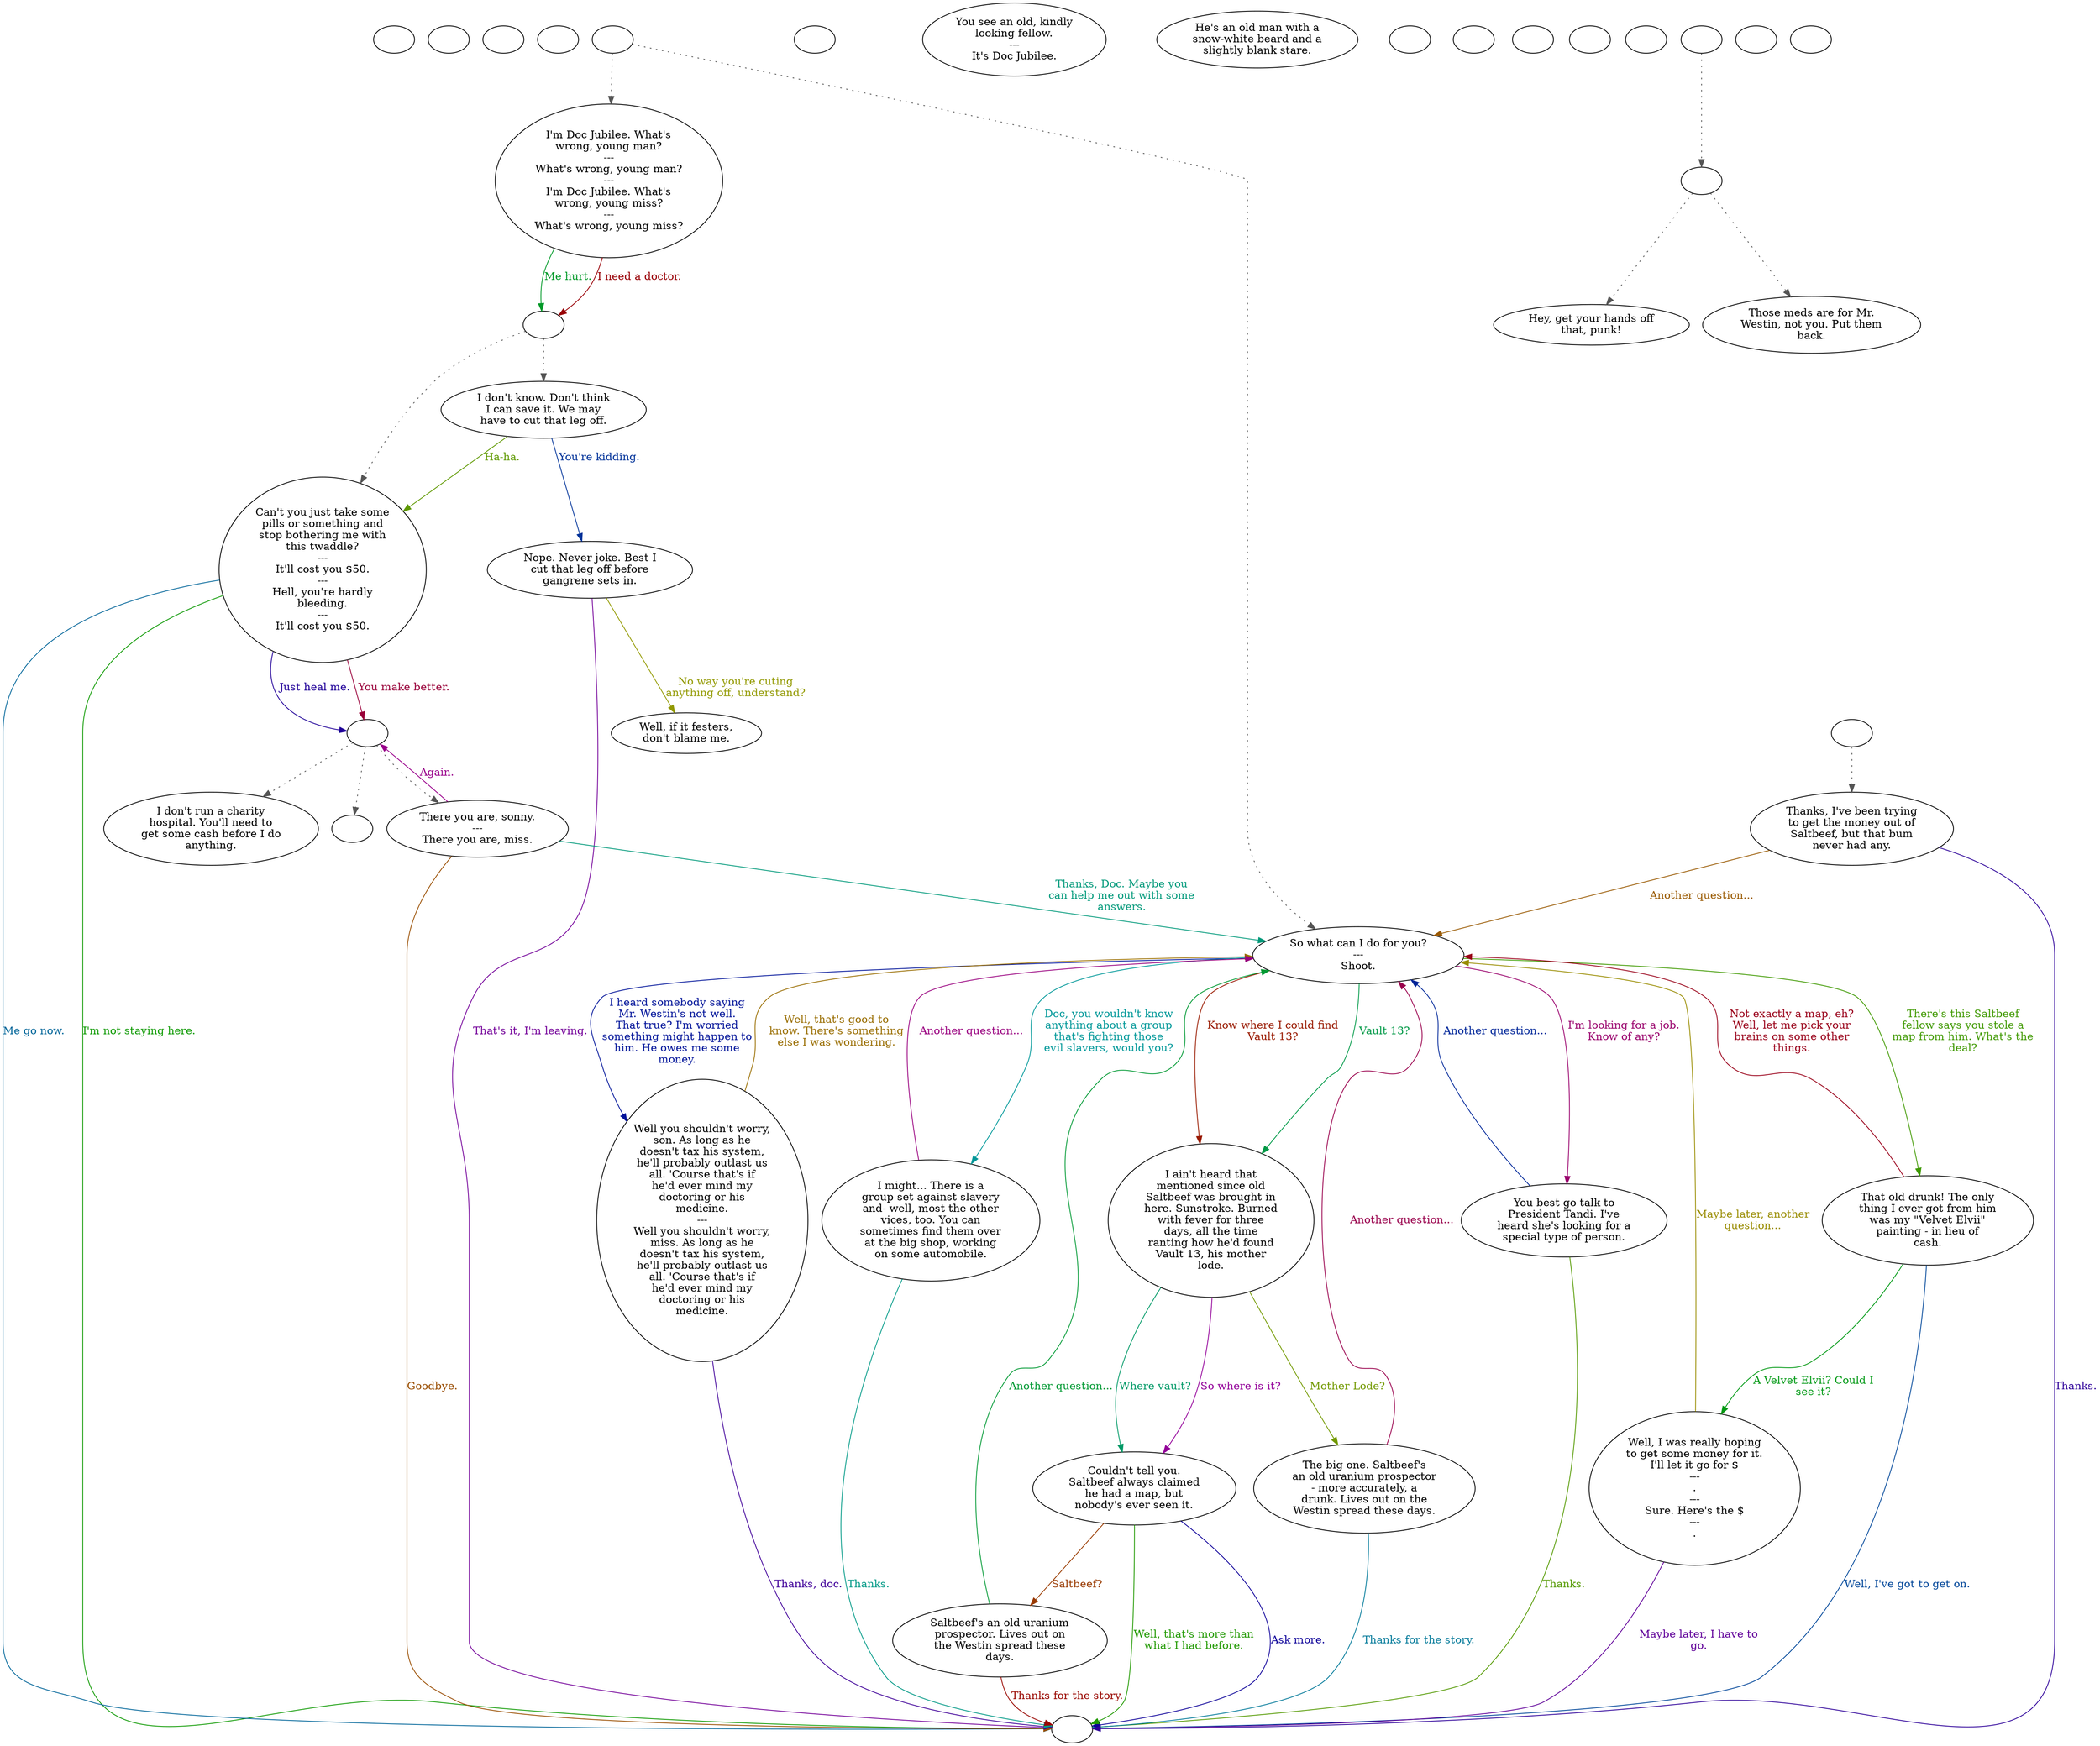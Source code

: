 digraph scdocjub {
  "checkPartyMembersNearDoor" [style=filled       fillcolor="#FFFFFF"       color="#000000"]
  "checkPartyMembersNearDoor" [label=""]
  "start" [style=filled       fillcolor="#FFFFFF"       color="#000000"]
  "start" [label=""]
  "critter_p_proc" [style=filled       fillcolor="#FFFFFF"       color="#000000"]
  "critter_p_proc" [label=""]
  "pickup_p_proc" [style=filled       fillcolor="#FFFFFF"       color="#000000"]
  "pickup_p_proc" [label=""]
  "talk_p_proc" [style=filled       fillcolor="#FFFFFF"       color="#000000"]
  "talk_p_proc" -> "Node001" [style=dotted color="#555555"]
  "talk_p_proc" -> "Node008" [style=dotted color="#555555"]
  "talk_p_proc" [label=""]
  "destroy_p_proc" [style=filled       fillcolor="#FFFFFF"       color="#000000"]
  "destroy_p_proc" [label=""]
  "look_at_p_proc" [style=filled       fillcolor="#FFFFFF"       color="#000000"]
  "look_at_p_proc" [label="You see an old, kindly\nlooking fellow.\n---\nIt's Doc Jubilee."]
  "description_p_proc" [style=filled       fillcolor="#FFFFFF"       color="#000000"]
  "description_p_proc" [label="He's an old man with a\nsnow-white beard and a\nslightly blank stare."]
  "use_skill_on_p_proc" [style=filled       fillcolor="#FFFFFF"       color="#000000"]
  "use_skill_on_p_proc" [label=""]
  "damage_p_proc" [style=filled       fillcolor="#FFFFFF"       color="#000000"]
  "damage_p_proc" [label=""]
  "map_enter_p_proc" [style=filled       fillcolor="#FFFFFF"       color="#000000"]
  "map_enter_p_proc" [label=""]
  "combat_p_proc" [style=filled       fillcolor="#FFFFFF"       color="#000000"]
  "combat_p_proc" [label=""]
  "Node998" [style=filled       fillcolor="#FFFFFF"       color="#000000"]
  "Node998" [label=""]
  "Node999" [style=filled       fillcolor="#FFFFFF"       color="#000000"]
  "Node999" [label=""]
  "Node001" [style=filled       fillcolor="#FFFFFF"       color="#000000"]
  "Node001" [label="I'm Doc Jubilee. What's\nwrong, young man?\n---\nWhat's wrong, young man?\n---\nI'm Doc Jubilee. What's\nwrong, young miss?\n---\nWhat's wrong, young miss?"]
  "Node001" -> "Node24" [label="Me hurt." color="#009927" fontcolor="#009927"]
  "Node001" -> "Node24" [label="I need a doctor." color="#990006" fontcolor="#990006"]
  "Node002" [style=filled       fillcolor="#FFFFFF"       color="#000000"]
  "Node002" [label="I don't know. Don't think\nI can save it. We may\nhave to cut that leg off."]
  "Node002" -> "Node005" [label="You're kidding." color="#003299" fontcolor="#003299"]
  "Node002" -> "Node004" [label="Ha-ha." color="#5F9900" fontcolor="#5F9900"]
  "Node003" [style=filled       fillcolor="#FFFFFF"       color="#000000"]
  "Node003" [label="There you are, sonny.\n---\nThere you are, miss."]
  "Node003" -> "Node3Heal" [label="Again." color="#99008B" fontcolor="#99008B"]
  "Node003" -> "Node008" [label="Thanks, Doc. Maybe you\ncan help me out with some\nanswers." color="#00997A" fontcolor="#00997A"]
  "Node003" -> "Node999" [label="Goodbye." color="#994D00" fontcolor="#994D00"]
  "Node004" [style=filled       fillcolor="#FFFFFF"       color="#000000"]
  "Node004" [label="Can't you just take some\npills or something and\nstop bothering me with\nthis twaddle?\n---\nIt'll cost you $50.\n---\nHell, you're hardly\nbleeding.\n---\nIt'll cost you $50."]
  "Node004" -> "Node3Heal" [label="Just heal me." color="#210099" fontcolor="#210099"]
  "Node004" -> "Node999" [label="I'm not staying here." color="#0C9900" fontcolor="#0C9900"]
  "Node004" -> "Node3Heal" [label="You make better." color="#990039" fontcolor="#990039"]
  "Node004" -> "Node999" [label="Me go now." color="#006599" fontcolor="#006599"]
  "Node005" [style=filled       fillcolor="#FFFFFF"       color="#000000"]
  "Node005" [label="Nope. Never joke. Best I\ncut that leg off before\ngangrene sets in."]
  "Node005" -> "Node006" [label="No way you're cuting\nanything off, understand?" color="#929900" fontcolor="#929900"]
  "Node005" -> "Node999" [label="That's it, I'm leaving." color="#730099" fontcolor="#730099"]
  "Node006" [style=filled       fillcolor="#FFFFFF"       color="#000000"]
  "Node006" [label="Well, if it festers,\ndon't blame me."]
  "Node007" [style=filled       fillcolor="#FFFFFF"       color="#000000"]
  "Node007" [label="I don't run a charity\nhospital. You'll need to\nget some cash before I do\nanything."]
  "Node008" [style=filled       fillcolor="#FFFFFF"       color="#000000"]
  "Node008" [label="So what can I do for you?\n---\nShoot."]
  "Node008" -> "Node011" [label="Vault 13?" color="#009947" fontcolor="#009947"]
  "Node008" -> "Node011" [label="Know where I could find\nVault 13?" color="#991A00" fontcolor="#991A00"]
  "Node008" -> "Node009" [label="I heard somebody saying\nMr. Westin's not well.\nThat true? I'm worried\nsomething might happen to\nhim. He owes me some\nmoney." color="#001399" fontcolor="#001399"]
  "Node008" -> "Node010" [label="There's this Saltbeef\nfellow says you stole a\nmap from him. What's the\ndeal?" color="#3F9900" fontcolor="#3F9900"]
  "Node008" -> "Node016" [label="I'm looking for a job.\nKnow of any?" color="#99006C" fontcolor="#99006C"]
  "Node008" -> "Node017" [label="Doc, you wouldn't know\nanything about a group\nthat's fighting those\nevil slavers, would you?" color="#009899" fontcolor="#009899"]
  "Node009" [style=filled       fillcolor="#FFFFFF"       color="#000000"]
  "Node009" [label="Well you shouldn't worry,\nson. As long as he\ndoesn't tax his system,\nhe'll probably outlast us\nall. 'Course that's if\nhe'd ever mind my\ndoctoring or his\nmedicine.\n---\nWell you shouldn't worry,\nmiss. As long as he\ndoesn't tax his system,\nhe'll probably outlast us\nall. 'Course that's if\nhe'd ever mind my\ndoctoring or his\nmedicine."]
  "Node009" -> "Node008" [label="Well, that's good to\nknow. There's something\nelse I was wondering." color="#996D00" fontcolor="#996D00"]
  "Node009" -> "Node999" [label="Thanks, doc." color="#400099" fontcolor="#400099"]
  "Node010" [style=filled       fillcolor="#FFFFFF"       color="#000000"]
  "Node010" [label="That old drunk! The only\nthing I ever got from him\nwas my \"Velvet Elvii\"\npainting - in lieu of\ncash."]
  "Node010" -> "Node014" [label="A Velvet Elvii? Could I\nsee it?" color="#009914" fontcolor="#009914"]
  "Node010" -> "Node008" [label="Not exactly a map, eh?\nWell, let me pick your\nbrains on some other\nthings." color="#990019" fontcolor="#990019"]
  "Node010" -> "Node999" [label="Well, I've got to get on." color="#004699" fontcolor="#004699"]
  "Node011" [style=filled       fillcolor="#FFFFFF"       color="#000000"]
  "Node011" [label="I ain't heard that\nmentioned since old\nSaltbeef was brought in\nhere. Sunstroke. Burned\nwith fever for three\ndays, all the time\nranting how he'd found\nVault 13, his mother\nlode."]
  "Node011" -> "Node013" [label="Mother Lode?" color="#729900" fontcolor="#729900"]
  "Node011" -> "Node012" [label="So where is it?" color="#930099" fontcolor="#930099"]
  "Node011" -> "Node012" [label="Where vault?" color="#009966" fontcolor="#009966"]
  "Node012" [style=filled       fillcolor="#FFFFFF"       color="#000000"]
  "Node012" [label="Couldn't tell you.\nSaltbeef always claimed\nhe had a map, but\nnobody's ever seen it."]
  "Node012" -> "Node015" [label="Saltbeef?" color="#993A00" fontcolor="#993A00"]
  "Node012" -> "Node999" [label="Ask more." color="#0D0099" fontcolor="#0D0099"]
  "Node012" -> "Node999" [label="Well, that's more than\nwhat I had before." color="#209900" fontcolor="#209900"]
  "Node013" [style=filled       fillcolor="#FFFFFF"       color="#000000"]
  "Node013" [label="The big one. Saltbeef's\nan old uranium prospector\n- more accurately, a\ndrunk. Lives out on the\nWestin spread these days."]
  "Node013" -> "Node008" [label="Another question..." color="#99004C" fontcolor="#99004C"]
  "Node013" -> "Node999" [label="Thanks for the story." color="#007999" fontcolor="#007999"]
  "Node014" [style=filled       fillcolor="#FFFFFF"       color="#000000"]
  "Node014" [label="Well, I was really hoping\nto get some money for it.\nI'll let it go for $\n---\n.\n---\nSure. Here's the $\n---\n."]
  "Node014" -> "Node008" [label="Maybe later, another\nquestion..." color="#998C00" fontcolor="#998C00"]
  "Node014" -> "Node999" [label="Maybe later, I have to\ngo." color="#600099" fontcolor="#600099"]
  "Node015" [style=filled       fillcolor="#FFFFFF"       color="#000000"]
  "Node015" [label="Saltbeef's an old uranium\nprospector. Lives out on\nthe Westin spread these\ndays."]
  "Node015" -> "Node008" [label="Another question..." color="#009933" fontcolor="#009933"]
  "Node015" -> "Node999" [label="Thanks for the story." color="#990700" fontcolor="#990700"]
  "Node016" [style=filled       fillcolor="#FFFFFF"       color="#000000"]
  "Node016" [label="You best go talk to\nPresident Tandi. I've\nheard she's looking for a\nspecial type of person."]
  "Node016" -> "Node008" [label="Another question..." color="#002699" fontcolor="#002699"]
  "Node016" -> "Node999" [label="Thanks." color="#539900" fontcolor="#539900"]
  "Node017" [style=filled       fillcolor="#FFFFFF"       color="#000000"]
  "Node017" [label="I might... There is a\ngroup set against slavery\nand- well, most the other\nvices, too. You can\nsometimes find them over\nat the big shop, working\non some automobile."]
  "Node017" -> "Node008" [label="Another question..." color="#99007F" fontcolor="#99007F"]
  "Node017" -> "Node999" [label="Thanks." color="#009986" fontcolor="#009986"]
  "Node018" [style=filled       fillcolor="#FFFFFF"       color="#000000"]
  "Node018" [label="Hey, get your hands off\nthat, punk!"]
  "Node019" [style=filled       fillcolor="#FFFFFF"       color="#000000"]
  "Node019" [label="Those meds are for Mr.\nWestin, not you. Put them\nback."]
  "Node020" [style=filled       fillcolor="#FFFFFF"       color="#000000"]
  "Node020" [label="Thanks, I've been trying\nto get the money out of\nSaltbeef, but that bum\nnever had any."]
  "Node020" -> "Node008" [label="Another question..." color="#995900" fontcolor="#995900"]
  "Node020" -> "Node999" [label="Thanks." color="#2D0099" fontcolor="#2D0099"]
  "check_pills" [style=filled       fillcolor="#FFFFFF"       color="#000000"]
  "check_pills" [label=""]
  "check_poison" [style=filled       fillcolor="#FFFFFF"       color="#000000"]
  "check_poison" [label=""]
  "checkItems" [style=filled       fillcolor="#FFFFFF"       color="#000000"]
  "checkItems" -> "Node018" [style=dotted color="#555555"]
  "checkItems" -> "Node019" [style=dotted color="#555555"]
  "checkItems" [label=""]
  "timed_event_p_proc" [style=filled       fillcolor="#FFFFFF"       color="#000000"]
  "timed_event_p_proc" -> "checkItems" [style=dotted color="#555555"]
  "timed_event_p_proc" [label=""]
  "Node24" [style=filled       fillcolor="#FFFFFF"       color="#000000"]
  "Node24" -> "Node004" [style=dotted color="#555555"]
  "Node24" -> "Node002" [style=dotted color="#555555"]
  "Node24" [label=""]
  "doHeal" [style=filled       fillcolor="#FFFFFF"       color="#000000"]
  "doHeal" [label=""]
  "Node3Heal" [style=filled       fillcolor="#FFFFFF"       color="#000000"]
  "Node3Heal" -> "doHeal" [style=dotted color="#555555"]
  "Node3Heal" -> "Node003" [style=dotted color="#555555"]
  "Node3Heal" -> "Node007" [style=dotted color="#555555"]
  "Node3Heal" [label=""]
  "NodeSell" [style=filled       fillcolor="#FFFFFF"       color="#000000"]
  "NodeSell" -> "Node020" [style=dotted color="#555555"]
  "NodeSell" [label=""]
}